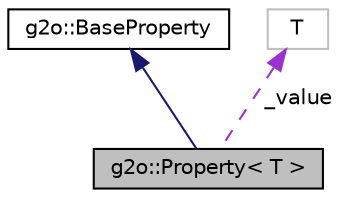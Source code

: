 digraph "g2o::Property&lt; T &gt;"
{
  edge [fontname="Helvetica",fontsize="10",labelfontname="Helvetica",labelfontsize="10"];
  node [fontname="Helvetica",fontsize="10",shape=record];
  Node1 [label="g2o::Property\< T \>",height=0.2,width=0.4,color="black", fillcolor="grey75", style="filled", fontcolor="black"];
  Node2 -> Node1 [dir="back",color="midnightblue",fontsize="10",style="solid",fontname="Helvetica"];
  Node2 [label="g2o::BaseProperty",height=0.2,width=0.4,color="black", fillcolor="white", style="filled",URL="$classg2o_1_1BaseProperty.html"];
  Node3 -> Node1 [dir="back",color="darkorchid3",fontsize="10",style="dashed",label=" _value" ,fontname="Helvetica"];
  Node3 [label="T",height=0.2,width=0.4,color="grey75", fillcolor="white", style="filled"];
}
